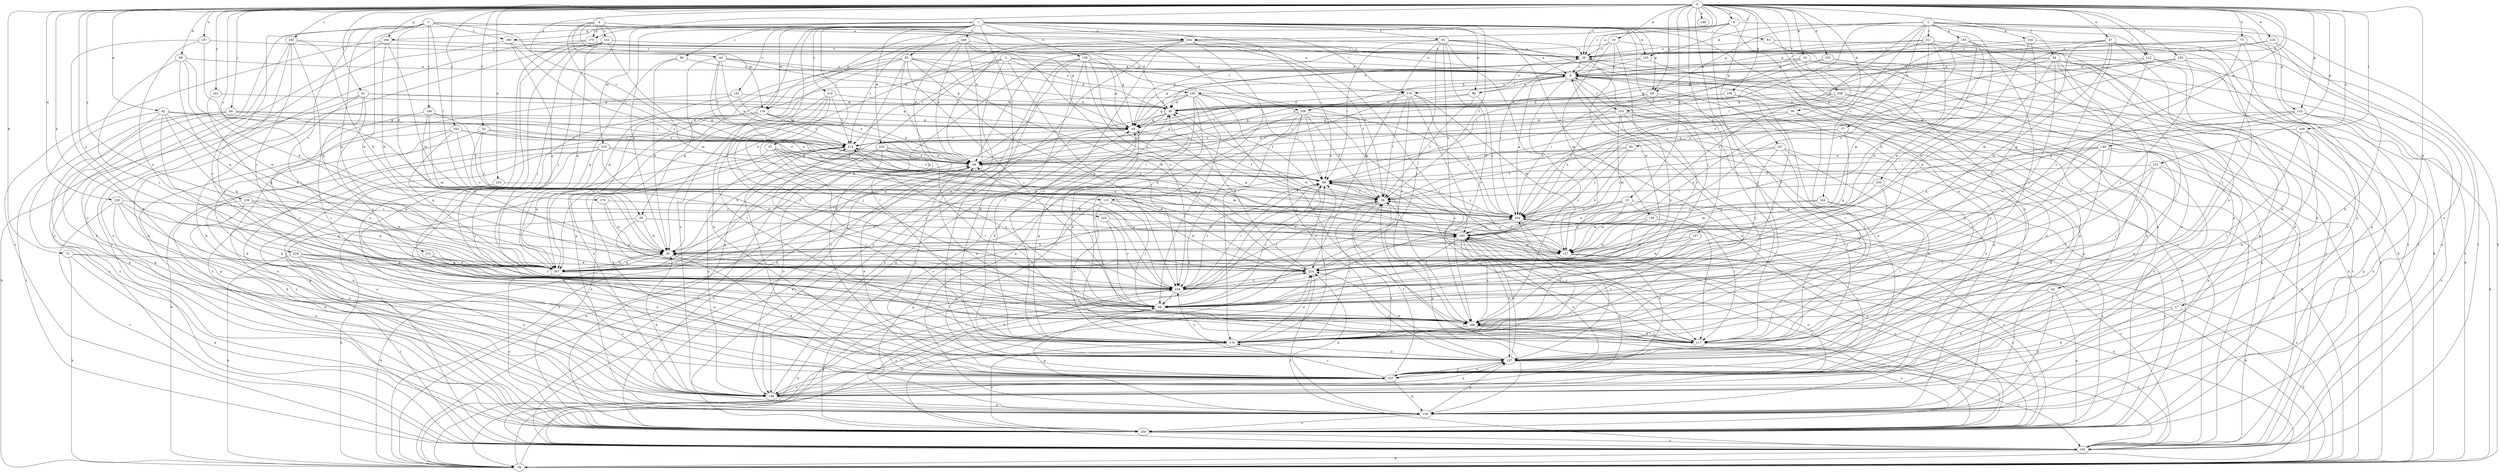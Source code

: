 strict digraph  {
0;
1;
2;
3;
4;
5;
6;
9;
10;
13;
17;
19;
20;
29;
36;
38;
39;
42;
44;
45;
47;
48;
49;
53;
54;
55;
59;
62;
68;
69;
72;
75;
77;
78;
80;
83;
85;
88;
91;
94;
97;
98;
99;
103;
104;
106;
107;
109;
112;
115;
116;
117;
125;
126;
127;
131;
137;
138;
139;
141;
143;
145;
146;
147;
148;
149;
150;
152;
155;
156;
157;
166;
167;
175;
176;
178;
182;
183;
184;
186;
189;
190;
195;
197;
204;
205;
208;
210;
211;
212;
214;
218;
220;
222;
223;
224;
228;
229;
232;
233;
234;
239;
241;
244;
249;
250;
253;
254;
0 -> 6  [label=a];
0 -> 9  [label=a];
0 -> 10  [label=b];
0 -> 13  [label=b];
0 -> 17  [label=b];
0 -> 19  [label=b];
0 -> 29  [label=c];
0 -> 36  [label=d];
0 -> 42  [label=e];
0 -> 44  [label=e];
0 -> 45  [label=e];
0 -> 47  [label=e];
0 -> 48  [label=e];
0 -> 53  [label=f];
0 -> 54  [label=f];
0 -> 62  [label=g];
0 -> 68  [label=g];
0 -> 72  [label=h];
0 -> 75  [label=h];
0 -> 91  [label=j];
0 -> 94  [label=j];
0 -> 99  [label=k];
0 -> 109  [label=l];
0 -> 112  [label=l];
0 -> 131  [label=n];
0 -> 137  [label=n];
0 -> 147  [label=p];
0 -> 148  [label=p];
0 -> 149  [label=p];
0 -> 150  [label=p];
0 -> 152  [label=p];
0 -> 157  [label=q];
0 -> 166  [label=q];
0 -> 175  [label=r];
0 -> 178  [label=s];
0 -> 182  [label=s];
0 -> 183  [label=s];
0 -> 197  [label=u];
0 -> 208  [label=v];
0 -> 218  [label=w];
0 -> 220  [label=w];
0 -> 228  [label=x];
0 -> 229  [label=x];
0 -> 232  [label=x];
0 -> 233  [label=x];
0 -> 239  [label=y];
0 -> 241  [label=y];
0 -> 244  [label=y];
1 -> 20  [label=b];
1 -> 38  [label=d];
1 -> 48  [label=e];
1 -> 55  [label=f];
1 -> 59  [label=f];
1 -> 68  [label=g];
1 -> 80  [label=i];
1 -> 83  [label=i];
1 -> 85  [label=i];
1 -> 88  [label=i];
1 -> 97  [label=j];
1 -> 98  [label=j];
1 -> 103  [label=k];
1 -> 125  [label=m];
1 -> 126  [label=m];
1 -> 137  [label=n];
1 -> 138  [label=o];
1 -> 139  [label=o];
1 -> 141  [label=o];
1 -> 166  [label=q];
1 -> 189  [label=t];
1 -> 204  [label=u];
1 -> 210  [label=v];
1 -> 222  [label=w];
1 -> 223  [label=w];
1 -> 234  [label=x];
1 -> 249  [label=z];
2 -> 68  [label=g];
2 -> 77  [label=h];
2 -> 103  [label=k];
2 -> 104  [label=k];
2 -> 112  [label=l];
2 -> 115  [label=l];
2 -> 152  [label=p];
2 -> 155  [label=p];
2 -> 156  [label=p];
2 -> 184  [label=s];
2 -> 211  [label=v];
2 -> 250  [label=z];
2 -> 253  [label=z];
3 -> 38  [label=d];
3 -> 115  [label=l];
3 -> 116  [label=l];
3 -> 167  [label=q];
3 -> 186  [label=s];
3 -> 189  [label=t];
3 -> 190  [label=t];
3 -> 204  [label=u];
3 -> 212  [label=v];
3 -> 214  [label=v];
3 -> 224  [label=w];
4 -> 39  [label=d];
4 -> 69  [label=g];
4 -> 88  [label=i];
4 -> 98  [label=j];
4 -> 106  [label=k];
4 -> 126  [label=m];
4 -> 143  [label=o];
4 -> 175  [label=r];
4 -> 195  [label=t];
5 -> 9  [label=a];
5 -> 20  [label=b];
5 -> 78  [label=h];
5 -> 116  [label=l];
5 -> 126  [label=m];
5 -> 145  [label=o];
5 -> 214  [label=v];
5 -> 244  [label=y];
6 -> 29  [label=c];
6 -> 78  [label=h];
6 -> 126  [label=m];
6 -> 137  [label=n];
6 -> 176  [label=r];
6 -> 204  [label=u];
9 -> 48  [label=e];
9 -> 78  [label=h];
9 -> 116  [label=l];
9 -> 145  [label=o];
9 -> 156  [label=p];
9 -> 176  [label=r];
9 -> 186  [label=s];
9 -> 195  [label=t];
9 -> 253  [label=z];
10 -> 9  [label=a];
10 -> 88  [label=i];
10 -> 106  [label=k];
10 -> 137  [label=n];
10 -> 146  [label=o];
10 -> 205  [label=u];
13 -> 20  [label=b];
13 -> 117  [label=l];
13 -> 127  [label=m];
13 -> 205  [label=u];
13 -> 234  [label=x];
13 -> 254  [label=z];
17 -> 78  [label=h];
17 -> 107  [label=k];
17 -> 186  [label=s];
19 -> 29  [label=c];
19 -> 69  [label=g];
19 -> 78  [label=h];
19 -> 127  [label=m];
19 -> 186  [label=s];
19 -> 224  [label=w];
20 -> 59  [label=f];
20 -> 78  [label=h];
20 -> 107  [label=k];
20 -> 167  [label=q];
20 -> 224  [label=w];
29 -> 9  [label=a];
29 -> 137  [label=n];
29 -> 195  [label=t];
29 -> 254  [label=z];
36 -> 69  [label=g];
36 -> 88  [label=i];
36 -> 117  [label=l];
36 -> 137  [label=n];
38 -> 20  [label=b];
38 -> 78  [label=h];
38 -> 98  [label=j];
38 -> 205  [label=u];
39 -> 69  [label=g];
39 -> 167  [label=q];
39 -> 234  [label=x];
42 -> 20  [label=b];
42 -> 49  [label=e];
42 -> 69  [label=g];
42 -> 156  [label=p];
42 -> 167  [label=q];
42 -> 186  [label=s];
42 -> 234  [label=x];
44 -> 9  [label=a];
44 -> 39  [label=d];
44 -> 49  [label=e];
44 -> 69  [label=g];
44 -> 88  [label=i];
44 -> 214  [label=v];
44 -> 254  [label=z];
45 -> 20  [label=b];
45 -> 49  [label=e];
45 -> 59  [label=f];
45 -> 254  [label=z];
47 -> 29  [label=c];
47 -> 49  [label=e];
47 -> 107  [label=k];
47 -> 117  [label=l];
47 -> 127  [label=m];
47 -> 156  [label=p];
47 -> 224  [label=w];
47 -> 244  [label=y];
48 -> 39  [label=d];
48 -> 49  [label=e];
48 -> 59  [label=f];
48 -> 254  [label=z];
49 -> 88  [label=i];
49 -> 234  [label=x];
53 -> 49  [label=e];
53 -> 107  [label=k];
53 -> 205  [label=u];
53 -> 214  [label=v];
53 -> 254  [label=z];
54 -> 9  [label=a];
54 -> 59  [label=f];
54 -> 69  [label=g];
54 -> 98  [label=j];
54 -> 117  [label=l];
54 -> 146  [label=o];
54 -> 176  [label=r];
54 -> 186  [label=s];
54 -> 224  [label=w];
55 -> 9  [label=a];
55 -> 29  [label=c];
55 -> 49  [label=e];
55 -> 88  [label=i];
55 -> 98  [label=j];
55 -> 186  [label=s];
55 -> 195  [label=t];
55 -> 205  [label=u];
55 -> 224  [label=w];
55 -> 234  [label=x];
59 -> 88  [label=i];
59 -> 146  [label=o];
59 -> 176  [label=r];
59 -> 186  [label=s];
59 -> 254  [label=z];
62 -> 98  [label=j];
62 -> 107  [label=k];
62 -> 156  [label=p];
62 -> 234  [label=x];
68 -> 39  [label=d];
68 -> 117  [label=l];
68 -> 156  [label=p];
68 -> 205  [label=u];
68 -> 214  [label=v];
68 -> 254  [label=z];
69 -> 9  [label=a];
69 -> 59  [label=f];
69 -> 117  [label=l];
69 -> 146  [label=o];
69 -> 214  [label=v];
72 -> 78  [label=h];
72 -> 167  [label=q];
72 -> 176  [label=r];
72 -> 234  [label=x];
75 -> 29  [label=c];
75 -> 49  [label=e];
75 -> 167  [label=q];
75 -> 186  [label=s];
75 -> 195  [label=t];
77 -> 167  [label=q];
77 -> 205  [label=u];
77 -> 214  [label=v];
77 -> 234  [label=x];
78 -> 29  [label=c];
78 -> 49  [label=e];
78 -> 88  [label=i];
78 -> 98  [label=j];
78 -> 224  [label=w];
78 -> 254  [label=z];
80 -> 9  [label=a];
80 -> 20  [label=b];
80 -> 167  [label=q];
83 -> 29  [label=c];
83 -> 78  [label=h];
83 -> 195  [label=t];
85 -> 9  [label=a];
85 -> 39  [label=d];
85 -> 98  [label=j];
85 -> 117  [label=l];
85 -> 146  [label=o];
85 -> 156  [label=p];
85 -> 167  [label=q];
85 -> 224  [label=w];
85 -> 234  [label=x];
85 -> 244  [label=y];
88 -> 59  [label=f];
88 -> 78  [label=h];
88 -> 117  [label=l];
88 -> 156  [label=p];
88 -> 214  [label=v];
88 -> 244  [label=y];
88 -> 254  [label=z];
91 -> 39  [label=d];
91 -> 69  [label=g];
91 -> 78  [label=h];
91 -> 107  [label=k];
91 -> 176  [label=r];
91 -> 186  [label=s];
94 -> 49  [label=e];
94 -> 69  [label=g];
94 -> 156  [label=p];
94 -> 195  [label=t];
94 -> 214  [label=v];
94 -> 234  [label=x];
97 -> 49  [label=e];
97 -> 59  [label=f];
97 -> 98  [label=j];
97 -> 107  [label=k];
97 -> 205  [label=u];
97 -> 224  [label=w];
98 -> 88  [label=i];
98 -> 156  [label=p];
98 -> 186  [label=s];
98 -> 214  [label=v];
99 -> 9  [label=a];
99 -> 20  [label=b];
99 -> 98  [label=j];
99 -> 167  [label=q];
99 -> 224  [label=w];
103 -> 9  [label=a];
103 -> 69  [label=g];
103 -> 156  [label=p];
104 -> 29  [label=c];
104 -> 98  [label=j];
104 -> 195  [label=t];
104 -> 224  [label=w];
106 -> 59  [label=f];
106 -> 69  [label=g];
106 -> 88  [label=i];
106 -> 137  [label=n];
106 -> 167  [label=q];
106 -> 176  [label=r];
106 -> 186  [label=s];
106 -> 244  [label=y];
106 -> 254  [label=z];
107 -> 49  [label=e];
107 -> 59  [label=f];
107 -> 137  [label=n];
107 -> 146  [label=o];
107 -> 156  [label=p];
107 -> 176  [label=r];
107 -> 205  [label=u];
107 -> 214  [label=v];
107 -> 254  [label=z];
109 -> 117  [label=l];
109 -> 137  [label=n];
109 -> 156  [label=p];
109 -> 214  [label=v];
112 -> 9  [label=a];
112 -> 98  [label=j];
112 -> 146  [label=o];
112 -> 234  [label=x];
112 -> 254  [label=z];
115 -> 98  [label=j];
115 -> 156  [label=p];
115 -> 176  [label=r];
115 -> 224  [label=w];
115 -> 254  [label=z];
116 -> 29  [label=c];
116 -> 39  [label=d];
116 -> 59  [label=f];
116 -> 127  [label=m];
116 -> 137  [label=n];
116 -> 167  [label=q];
116 -> 244  [label=y];
116 -> 254  [label=z];
117 -> 20  [label=b];
117 -> 49  [label=e];
117 -> 88  [label=i];
117 -> 186  [label=s];
117 -> 234  [label=x];
125 -> 49  [label=e];
125 -> 78  [label=h];
125 -> 127  [label=m];
125 -> 156  [label=p];
125 -> 167  [label=q];
125 -> 186  [label=s];
125 -> 224  [label=w];
125 -> 234  [label=x];
126 -> 49  [label=e];
126 -> 69  [label=g];
126 -> 146  [label=o];
126 -> 167  [label=q];
126 -> 214  [label=v];
126 -> 234  [label=x];
126 -> 244  [label=y];
127 -> 39  [label=d];
127 -> 59  [label=f];
127 -> 78  [label=h];
127 -> 146  [label=o];
127 -> 167  [label=q];
127 -> 234  [label=x];
131 -> 88  [label=i];
131 -> 98  [label=j];
131 -> 107  [label=k];
131 -> 167  [label=q];
131 -> 234  [label=x];
131 -> 244  [label=y];
137 -> 39  [label=d];
137 -> 49  [label=e];
137 -> 107  [label=k];
137 -> 195  [label=t];
137 -> 205  [label=u];
137 -> 224  [label=w];
137 -> 244  [label=y];
138 -> 98  [label=j];
138 -> 117  [label=l];
138 -> 167  [label=q];
138 -> 205  [label=u];
139 -> 9  [label=a];
139 -> 59  [label=f];
139 -> 69  [label=g];
139 -> 137  [label=n];
139 -> 167  [label=q];
139 -> 176  [label=r];
139 -> 205  [label=u];
139 -> 234  [label=x];
139 -> 254  [label=z];
141 -> 39  [label=d];
141 -> 49  [label=e];
141 -> 176  [label=r];
141 -> 195  [label=t];
143 -> 29  [label=c];
143 -> 98  [label=j];
143 -> 107  [label=k];
143 -> 117  [label=l];
143 -> 127  [label=m];
143 -> 167  [label=q];
143 -> 234  [label=x];
145 -> 20  [label=b];
145 -> 39  [label=d];
145 -> 59  [label=f];
145 -> 69  [label=g];
145 -> 88  [label=i];
145 -> 98  [label=j];
145 -> 117  [label=l];
145 -> 156  [label=p];
145 -> 186  [label=s];
146 -> 9  [label=a];
146 -> 20  [label=b];
146 -> 69  [label=g];
146 -> 137  [label=n];
146 -> 156  [label=p];
146 -> 205  [label=u];
147 -> 49  [label=e];
147 -> 107  [label=k];
147 -> 117  [label=l];
147 -> 137  [label=n];
147 -> 244  [label=y];
147 -> 254  [label=z];
149 -> 49  [label=e];
149 -> 59  [label=f];
149 -> 88  [label=i];
149 -> 117  [label=l];
149 -> 137  [label=n];
149 -> 156  [label=p];
149 -> 244  [label=y];
150 -> 39  [label=d];
150 -> 176  [label=r];
150 -> 186  [label=s];
152 -> 69  [label=g];
152 -> 78  [label=h];
152 -> 167  [label=q];
152 -> 195  [label=t];
152 -> 224  [label=w];
152 -> 234  [label=x];
155 -> 20  [label=b];
155 -> 29  [label=c];
155 -> 137  [label=n];
155 -> 176  [label=r];
155 -> 205  [label=u];
155 -> 224  [label=w];
155 -> 254  [label=z];
156 -> 49  [label=e];
156 -> 137  [label=n];
156 -> 224  [label=w];
156 -> 234  [label=x];
157 -> 127  [label=m];
157 -> 176  [label=r];
157 -> 186  [label=s];
157 -> 224  [label=w];
166 -> 20  [label=b];
166 -> 29  [label=c];
166 -> 127  [label=m];
166 -> 195  [label=t];
166 -> 234  [label=x];
167 -> 20  [label=b];
167 -> 146  [label=o];
167 -> 176  [label=r];
167 -> 234  [label=x];
167 -> 254  [label=z];
175 -> 29  [label=c];
175 -> 69  [label=g];
175 -> 146  [label=o];
175 -> 234  [label=x];
176 -> 9  [label=a];
176 -> 39  [label=d];
176 -> 69  [label=g];
176 -> 88  [label=i];
176 -> 137  [label=n];
176 -> 214  [label=v];
176 -> 224  [label=w];
176 -> 234  [label=x];
176 -> 254  [label=z];
178 -> 20  [label=b];
178 -> 244  [label=y];
178 -> 254  [label=z];
182 -> 49  [label=e];
182 -> 107  [label=k];
182 -> 127  [label=m];
182 -> 156  [label=p];
182 -> 167  [label=q];
182 -> 214  [label=v];
183 -> 20  [label=b];
183 -> 29  [label=c];
183 -> 146  [label=o];
183 -> 167  [label=q];
183 -> 176  [label=r];
183 -> 244  [label=y];
184 -> 117  [label=l];
184 -> 127  [label=m];
184 -> 234  [label=x];
184 -> 254  [label=z];
186 -> 59  [label=f];
186 -> 117  [label=l];
186 -> 176  [label=r];
186 -> 195  [label=t];
186 -> 234  [label=x];
189 -> 29  [label=c];
189 -> 167  [label=q];
189 -> 195  [label=t];
189 -> 254  [label=z];
190 -> 59  [label=f];
190 -> 69  [label=g];
190 -> 127  [label=m];
190 -> 186  [label=s];
190 -> 224  [label=w];
195 -> 9  [label=a];
195 -> 59  [label=f];
195 -> 78  [label=h];
195 -> 88  [label=i];
195 -> 244  [label=y];
195 -> 254  [label=z];
197 -> 29  [label=c];
197 -> 107  [label=k];
197 -> 244  [label=y];
197 -> 254  [label=z];
204 -> 9  [label=a];
204 -> 20  [label=b];
204 -> 29  [label=c];
204 -> 49  [label=e];
204 -> 59  [label=f];
204 -> 107  [label=k];
204 -> 117  [label=l];
204 -> 146  [label=o];
204 -> 176  [label=r];
205 -> 20  [label=b];
205 -> 69  [label=g];
205 -> 78  [label=h];
205 -> 127  [label=m];
205 -> 137  [label=n];
205 -> 186  [label=s];
205 -> 234  [label=x];
205 -> 244  [label=y];
208 -> 39  [label=d];
208 -> 107  [label=k];
208 -> 195  [label=t];
208 -> 254  [label=z];
210 -> 39  [label=d];
210 -> 98  [label=j];
210 -> 137  [label=n];
210 -> 176  [label=r];
210 -> 214  [label=v];
210 -> 244  [label=y];
211 -> 29  [label=c];
211 -> 39  [label=d];
211 -> 49  [label=e];
211 -> 127  [label=m];
211 -> 146  [label=o];
211 -> 195  [label=t];
211 -> 224  [label=w];
212 -> 137  [label=n];
212 -> 167  [label=q];
212 -> 244  [label=y];
214 -> 49  [label=e];
214 -> 146  [label=o];
214 -> 195  [label=t];
214 -> 205  [label=u];
214 -> 234  [label=x];
218 -> 9  [label=a];
218 -> 29  [label=c];
218 -> 107  [label=k];
218 -> 146  [label=o];
220 -> 107  [label=k];
220 -> 137  [label=n];
220 -> 156  [label=p];
220 -> 167  [label=q];
220 -> 195  [label=t];
220 -> 254  [label=z];
222 -> 98  [label=j];
222 -> 205  [label=u];
222 -> 244  [label=y];
223 -> 20  [label=b];
223 -> 49  [label=e];
223 -> 78  [label=h];
223 -> 88  [label=i];
223 -> 146  [label=o];
223 -> 186  [label=s];
223 -> 195  [label=t];
224 -> 39  [label=d];
224 -> 195  [label=t];
224 -> 205  [label=u];
224 -> 244  [label=y];
228 -> 78  [label=h];
228 -> 98  [label=j];
228 -> 137  [label=n];
228 -> 146  [label=o];
228 -> 167  [label=q];
228 -> 195  [label=t];
228 -> 224  [label=w];
229 -> 9  [label=a];
229 -> 39  [label=d];
229 -> 69  [label=g];
229 -> 98  [label=j];
229 -> 107  [label=k];
229 -> 195  [label=t];
229 -> 254  [label=z];
232 -> 9  [label=a];
232 -> 49  [label=e];
232 -> 78  [label=h];
232 -> 156  [label=p];
233 -> 59  [label=f];
233 -> 146  [label=o];
234 -> 195  [label=t];
234 -> 205  [label=u];
234 -> 244  [label=y];
234 -> 254  [label=z];
239 -> 20  [label=b];
239 -> 146  [label=o];
239 -> 167  [label=q];
239 -> 234  [label=x];
239 -> 254  [label=z];
241 -> 39  [label=d];
241 -> 167  [label=q];
244 -> 49  [label=e];
244 -> 59  [label=f];
244 -> 78  [label=h];
244 -> 88  [label=i];
244 -> 98  [label=j];
244 -> 224  [label=w];
249 -> 9  [label=a];
249 -> 29  [label=c];
249 -> 49  [label=e];
249 -> 107  [label=k];
249 -> 167  [label=q];
249 -> 195  [label=t];
249 -> 214  [label=v];
249 -> 244  [label=y];
250 -> 59  [label=f];
250 -> 98  [label=j];
250 -> 127  [label=m];
250 -> 176  [label=r];
253 -> 49  [label=e];
253 -> 69  [label=g];
253 -> 78  [label=h];
253 -> 127  [label=m];
253 -> 146  [label=o];
253 -> 156  [label=p];
253 -> 214  [label=v];
253 -> 244  [label=y];
254 -> 9  [label=a];
254 -> 98  [label=j];
254 -> 107  [label=k];
254 -> 205  [label=u];
}
